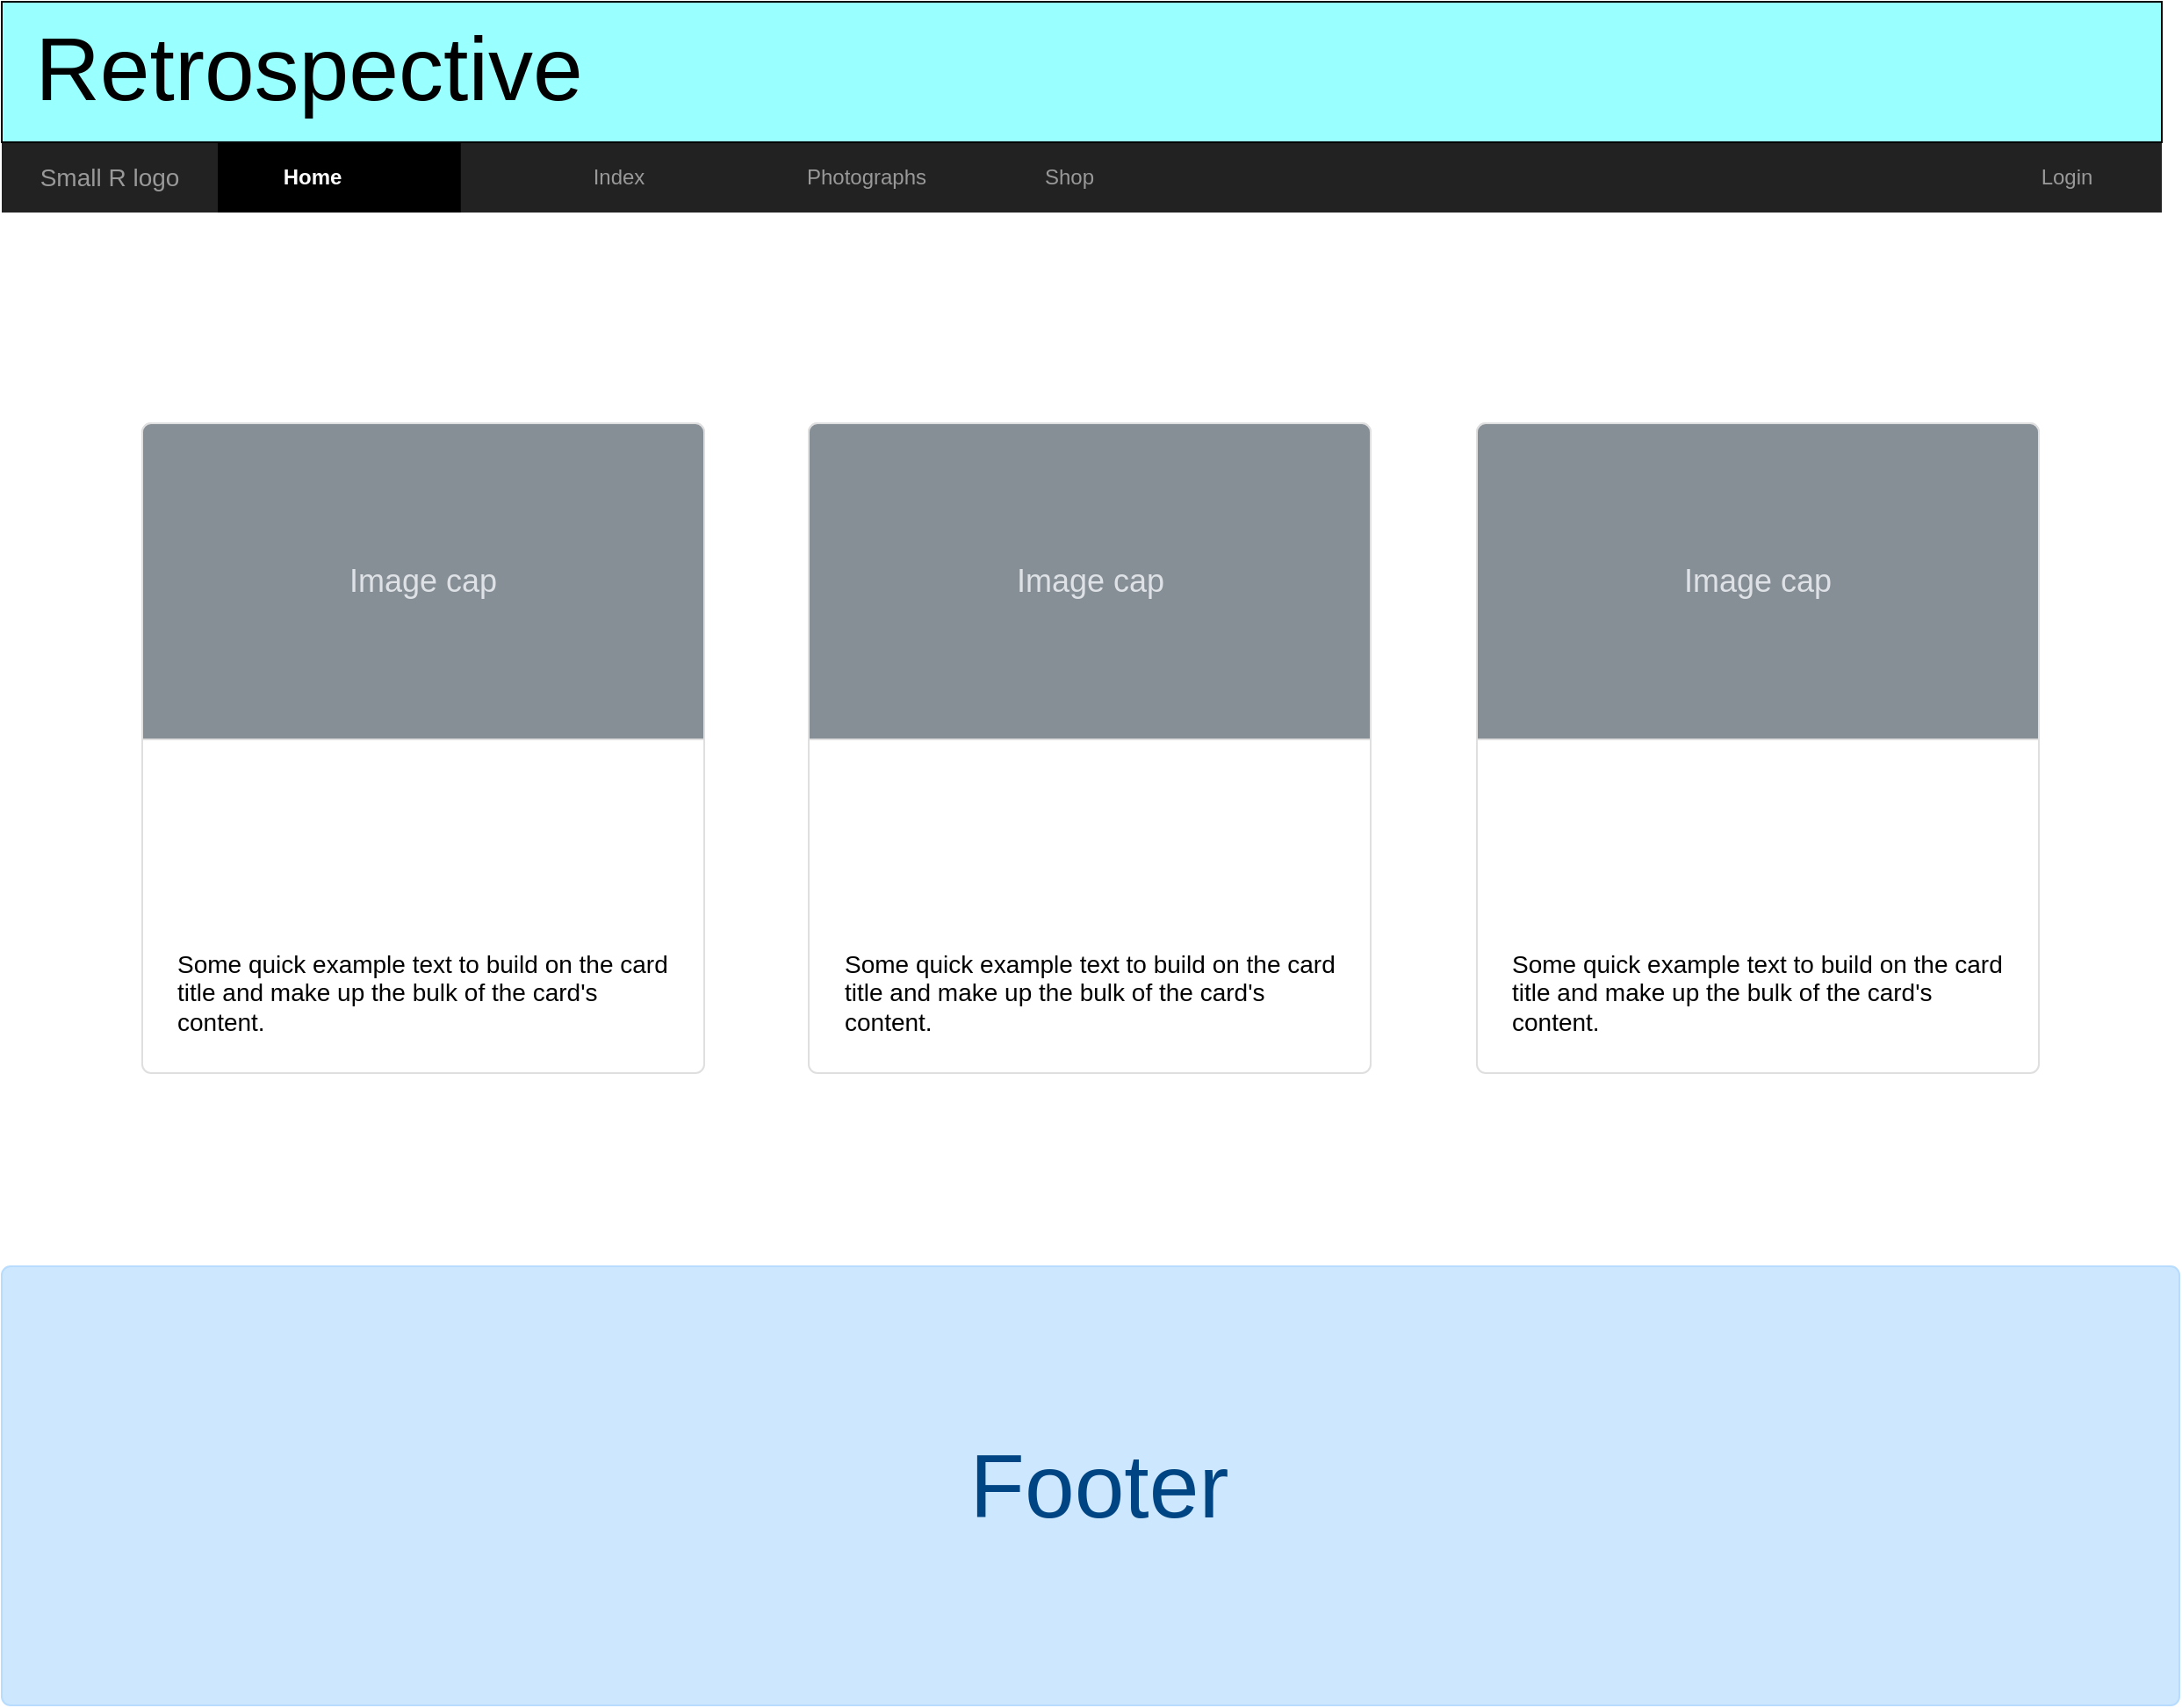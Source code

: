 <mxfile version="16.4.2" type="github" pages="4">
  <diagram name="/ home page" id="c9db0220-8083-56f3-ca83-edcdcd058819">
    <mxGraphModel dx="1293" dy="794" grid="1" gridSize="10" guides="1" tooltips="1" connect="1" arrows="1" fold="1" page="1" pageScale="1.5" pageWidth="826" pageHeight="1169" background="none" math="0" shadow="0">
      <root>
        <mxCell id="0" style=";html=1;" />
        <mxCell id="1" style=";html=1;" parent="0" />
        <mxCell id="3d76a8aef4d5c911-1" value="" style="html=1;shadow=0;dashed=0;shape=mxgraph.bootstrap.rect;fillColor=#222222;strokeColor=none;whiteSpace=wrap;rounded=0;fontSize=12;fontColor=#000000;align=center;" parent="1" vertex="1">
          <mxGeometry y="80" width="1230" height="40" as="geometry" />
        </mxCell>
        <mxCell id="3d76a8aef4d5c911-2" value="Small R logo" style="html=1;shadow=0;dashed=0;fillColor=none;strokeColor=none;shape=mxgraph.bootstrap.rect;fontColor=#999999;fontSize=14;whiteSpace=wrap;" parent="3d76a8aef4d5c911-1" vertex="1">
          <mxGeometry width="123" height="40" as="geometry" />
        </mxCell>
        <mxCell id="3d76a8aef4d5c911-3" value="&lt;b&gt;Home&lt;/b&gt;" style="html=1;shadow=0;dashed=0;shape=mxgraph.bootstrap.rect;fillColor=#000000;strokeColor=none;fontColor=#ffffff;spacingRight=30;whiteSpace=wrap;" parent="3d76a8aef4d5c911-1" vertex="1">
          <mxGeometry x="123" width="138.375" height="40" as="geometry" />
        </mxCell>
        <mxCell id="3d76a8aef4d5c911-7" value="Photographs" style="html=1;shadow=0;dashed=0;fillColor=none;strokeColor=none;shape=mxgraph.bootstrap.rect;fontColor=#999999;whiteSpace=wrap;" parent="3d76a8aef4d5c911-1" vertex="1">
          <mxGeometry x="430.5" width="123" height="40" as="geometry" />
        </mxCell>
        <mxCell id="3d76a8aef4d5c911-8" value="Shop" style="html=1;shadow=0;dashed=0;fillColor=none;strokeColor=none;shape=mxgraph.bootstrap.rect;fontColor=#999999;whiteSpace=wrap;" parent="3d76a8aef4d5c911-1" vertex="1">
          <mxGeometry x="553.5" width="107.625" height="40" as="geometry" />
        </mxCell>
        <mxCell id="3d76a8aef4d5c911-10" value="Login" style="html=1;shadow=0;dashed=0;fillColor=none;strokeColor=none;shape=mxgraph.bootstrap.rect;fontColor=#999999;whiteSpace=wrap;" parent="3d76a8aef4d5c911-1" vertex="1">
          <mxGeometry x="1122.375" width="107.625" height="40" as="geometry" />
        </mxCell>
        <mxCell id="6_kaInjYQc0dFKk6up9O-6" value="Index" style="html=1;shadow=0;dashed=0;fillColor=none;strokeColor=none;shape=mxgraph.bootstrap.rect;fontColor=#999999;whiteSpace=wrap;" vertex="1" parent="3d76a8aef4d5c911-1">
          <mxGeometry x="290" width="123" height="40" as="geometry" />
        </mxCell>
        <mxCell id="6_kaInjYQc0dFKk6up9O-3" value="" style="rounded=0;whiteSpace=wrap;html=1;fillColor=#99FFFF;" vertex="1" parent="1">
          <mxGeometry width="1230" height="80" as="geometry" />
        </mxCell>
        <mxCell id="6_kaInjYQc0dFKk6up9O-4" value="Retrospective" style="text;html=1;strokeColor=none;fillColor=none;align=center;verticalAlign=middle;whiteSpace=wrap;rounded=0;fontSize=51;" vertex="1" parent="1">
          <mxGeometry x="20" y="20" width="310" height="35" as="geometry" />
        </mxCell>
        <mxCell id="23phkxzjyzWYcFBjqeep-15" value="Some quick example text to build on the card title and make up the bulk of the card&#39;s content." style="html=1;shadow=0;dashed=0;shape=mxgraph.bootstrap.rrect;rSize=5;strokeColor=#DFDFDF;html=1;whiteSpace=wrap;fillColor=#ffffff;fontColor=#000000;verticalAlign=bottom;align=left;spacing=20;fontSize=14;" vertex="1" parent="1">
          <mxGeometry x="80" y="240" width="320" height="370" as="geometry" />
        </mxCell>
        <mxCell id="23phkxzjyzWYcFBjqeep-16" value="Image cap" style="html=1;shadow=0;dashed=0;shape=mxgraph.bootstrap.topButton;rSize=5;perimeter=none;whiteSpace=wrap;fillColor=#868E96;strokeColor=#DFDFDF;fontColor=#DEE2E6;resizeWidth=1;fontSize=18;" vertex="1" parent="23phkxzjyzWYcFBjqeep-15">
          <mxGeometry width="320" height="180" relative="1" as="geometry" />
        </mxCell>
        <mxCell id="23phkxzjyzWYcFBjqeep-17" value="Some quick example text to build on the card title and make up the bulk of the card&#39;s content." style="html=1;shadow=0;dashed=0;shape=mxgraph.bootstrap.rrect;rSize=5;strokeColor=#DFDFDF;html=1;whiteSpace=wrap;fillColor=#ffffff;fontColor=#000000;verticalAlign=bottom;align=left;spacing=20;fontSize=14;" vertex="1" parent="1">
          <mxGeometry x="459.5" y="240" width="320" height="370" as="geometry" />
        </mxCell>
        <mxCell id="23phkxzjyzWYcFBjqeep-18" value="Image cap" style="html=1;shadow=0;dashed=0;shape=mxgraph.bootstrap.topButton;rSize=5;perimeter=none;whiteSpace=wrap;fillColor=#868E96;strokeColor=#DFDFDF;fontColor=#DEE2E6;resizeWidth=1;fontSize=18;" vertex="1" parent="23phkxzjyzWYcFBjqeep-17">
          <mxGeometry width="320" height="180" relative="1" as="geometry" />
        </mxCell>
        <mxCell id="23phkxzjyzWYcFBjqeep-19" value="Some quick example text to build on the card title and make up the bulk of the card&#39;s content." style="html=1;shadow=0;dashed=0;shape=mxgraph.bootstrap.rrect;rSize=5;strokeColor=#DFDFDF;html=1;whiteSpace=wrap;fillColor=#ffffff;fontColor=#000000;verticalAlign=bottom;align=left;spacing=20;fontSize=14;" vertex="1" parent="1">
          <mxGeometry x="840" y="240" width="320" height="370" as="geometry" />
        </mxCell>
        <mxCell id="23phkxzjyzWYcFBjqeep-20" value="Image cap" style="html=1;shadow=0;dashed=0;shape=mxgraph.bootstrap.topButton;rSize=5;perimeter=none;whiteSpace=wrap;fillColor=#868E96;strokeColor=#DFDFDF;fontColor=#DEE2E6;resizeWidth=1;fontSize=18;" vertex="1" parent="23phkxzjyzWYcFBjqeep-19">
          <mxGeometry width="320" height="180" relative="1" as="geometry" />
        </mxCell>
        <mxCell id="23phkxzjyzWYcFBjqeep-22" value="Footer" style="html=1;shadow=0;dashed=0;shape=mxgraph.bootstrap.rrect;rSize=5;strokeColor=#B8DCFE;strokeWidth=1;fillColor=#CCE7FE;fontColor=#004583;whiteSpace=wrap;align=center;verticalAlign=middle;spacingLeft=10;fontSize=51;" vertex="1" parent="1">
          <mxGeometry y="720" width="1240" height="250" as="geometry" />
        </mxCell>
      </root>
    </mxGraphModel>
  </diagram>
  <diagram name="Index" id="-jwVXMNPlqYaNXGx-u_E">
    <mxGraphModel dx="1293" dy="794" grid="1" gridSize="10" guides="1" tooltips="1" connect="1" arrows="1" fold="1" page="1" pageScale="1.5" pageWidth="826" pageHeight="1169" background="none" math="0" shadow="0">
      <root>
        <mxCell id="JL98l5iuzYsjPP6MtUeZ-0" style=";html=1;" />
        <mxCell id="JL98l5iuzYsjPP6MtUeZ-1" style=";html=1;" parent="JL98l5iuzYsjPP6MtUeZ-0" />
        <mxCell id="JL98l5iuzYsjPP6MtUeZ-2" value="" style="html=1;shadow=0;dashed=0;shape=mxgraph.bootstrap.rect;fillColor=#222222;strokeColor=none;whiteSpace=wrap;rounded=0;fontSize=12;fontColor=#000000;align=center;" vertex="1" parent="JL98l5iuzYsjPP6MtUeZ-1">
          <mxGeometry y="80" width="1230" height="40" as="geometry" />
        </mxCell>
        <mxCell id="JL98l5iuzYsjPP6MtUeZ-3" value="Small R logo" style="html=1;shadow=0;dashed=0;fillColor=none;strokeColor=none;shape=mxgraph.bootstrap.rect;fontColor=#999999;fontSize=14;whiteSpace=wrap;" vertex="1" parent="JL98l5iuzYsjPP6MtUeZ-2">
          <mxGeometry width="123" height="40" as="geometry" />
        </mxCell>
        <mxCell id="JL98l5iuzYsjPP6MtUeZ-4" value="&lt;font color=&quot;#cccccc&quot;&gt;Home&lt;/font&gt;" style="html=1;shadow=0;dashed=0;shape=mxgraph.bootstrap.rect;fillColor=#000000;strokeColor=none;fontColor=#ffffff;spacingRight=30;whiteSpace=wrap;" vertex="1" parent="JL98l5iuzYsjPP6MtUeZ-2">
          <mxGeometry x="123" width="138.375" height="40" as="geometry" />
        </mxCell>
        <mxCell id="JL98l5iuzYsjPP6MtUeZ-5" value="Photographs" style="html=1;shadow=0;dashed=0;fillColor=none;strokeColor=none;shape=mxgraph.bootstrap.rect;fontColor=#999999;whiteSpace=wrap;" vertex="1" parent="JL98l5iuzYsjPP6MtUeZ-2">
          <mxGeometry x="430.5" width="123" height="40" as="geometry" />
        </mxCell>
        <mxCell id="JL98l5iuzYsjPP6MtUeZ-6" value="Shop" style="html=1;shadow=0;dashed=0;fillColor=none;strokeColor=none;shape=mxgraph.bootstrap.rect;fontColor=#999999;whiteSpace=wrap;" vertex="1" parent="JL98l5iuzYsjPP6MtUeZ-2">
          <mxGeometry x="553.5" width="107.625" height="40" as="geometry" />
        </mxCell>
        <mxCell id="JL98l5iuzYsjPP6MtUeZ-7" value="Login" style="html=1;shadow=0;dashed=0;fillColor=none;strokeColor=none;shape=mxgraph.bootstrap.rect;fontColor=#999999;whiteSpace=wrap;" vertex="1" parent="JL98l5iuzYsjPP6MtUeZ-2">
          <mxGeometry x="1122.375" width="107.625" height="40" as="geometry" />
        </mxCell>
        <mxCell id="JL98l5iuzYsjPP6MtUeZ-8" value="&lt;b&gt;&lt;font color=&quot;#ffffff&quot;&gt;Index&lt;/font&gt;&lt;/b&gt;" style="html=1;shadow=0;dashed=0;fillColor=none;strokeColor=none;shape=mxgraph.bootstrap.rect;fontColor=#999999;whiteSpace=wrap;" vertex="1" parent="JL98l5iuzYsjPP6MtUeZ-2">
          <mxGeometry x="290" width="123" height="40" as="geometry" />
        </mxCell>
        <mxCell id="JL98l5iuzYsjPP6MtUeZ-9" value="" style="rounded=0;whiteSpace=wrap;html=1;fillColor=#FFFFFF;labelBackgroundColor=#FFFFFF;" vertex="1" parent="JL98l5iuzYsjPP6MtUeZ-1">
          <mxGeometry width="1230" height="80" as="geometry" />
        </mxCell>
        <mxCell id="JL98l5iuzYsjPP6MtUeZ-10" value="Retrospective" style="text;html=1;strokeColor=none;fillColor=none;align=center;verticalAlign=middle;whiteSpace=wrap;rounded=0;fontSize=51;" vertex="1" parent="JL98l5iuzYsjPP6MtUeZ-1">
          <mxGeometry x="20" y="20" width="310" height="35" as="geometry" />
        </mxCell>
        <mxCell id="JL98l5iuzYsjPP6MtUeZ-17" value="Footer" style="html=1;shadow=0;dashed=0;shape=mxgraph.bootstrap.rrect;rSize=5;strokeColor=#B8DCFE;strokeWidth=1;fillColor=#CCE7FE;fontColor=#004583;whiteSpace=wrap;align=center;verticalAlign=middle;spacingLeft=10;fontSize=51;" vertex="1" parent="JL98l5iuzYsjPP6MtUeZ-1">
          <mxGeometry y="720" width="1240" height="250" as="geometry" />
        </mxCell>
        <mxCell id="JL98l5iuzYsjPP6MtUeZ-18" value="All Photographers" style="text;html=1;strokeColor=none;fillColor=none;align=center;verticalAlign=middle;whiteSpace=wrap;rounded=0;fontSize=51;" vertex="1" parent="JL98l5iuzYsjPP6MtUeZ-1">
          <mxGeometry x="40" y="160" width="420" height="30" as="geometry" />
        </mxCell>
        <mxCell id="JL98l5iuzYsjPP6MtUeZ-20" value="Name" style="text;html=1;strokeColor=none;fillColor=none;align=center;verticalAlign=middle;whiteSpace=wrap;rounded=0;fontSize=30;" vertex="1" parent="JL98l5iuzYsjPP6MtUeZ-1">
          <mxGeometry x="10" y="240" width="170" height="30" as="geometry" />
        </mxCell>
        <mxCell id="JL98l5iuzYsjPP6MtUeZ-21" value="Name" style="text;html=1;strokeColor=none;fillColor=none;align=center;verticalAlign=middle;whiteSpace=wrap;rounded=0;fontSize=30;" vertex="1" parent="JL98l5iuzYsjPP6MtUeZ-1">
          <mxGeometry x="10" y="280" width="170" height="30" as="geometry" />
        </mxCell>
        <mxCell id="JL98l5iuzYsjPP6MtUeZ-22" value="Name" style="text;html=1;strokeColor=none;fillColor=none;align=center;verticalAlign=middle;whiteSpace=wrap;rounded=0;fontSize=30;" vertex="1" parent="JL98l5iuzYsjPP6MtUeZ-1">
          <mxGeometry x="10" y="320" width="170" height="30" as="geometry" />
        </mxCell>
        <mxCell id="JL98l5iuzYsjPP6MtUeZ-23" value="Name" style="text;html=1;strokeColor=none;fillColor=none;align=center;verticalAlign=middle;whiteSpace=wrap;rounded=0;fontSize=30;" vertex="1" parent="JL98l5iuzYsjPP6MtUeZ-1">
          <mxGeometry x="10" y="360" width="170" height="30" as="geometry" />
        </mxCell>
        <mxCell id="JL98l5iuzYsjPP6MtUeZ-24" value="Name" style="text;html=1;strokeColor=none;fillColor=none;align=center;verticalAlign=middle;whiteSpace=wrap;rounded=0;fontSize=30;" vertex="1" parent="JL98l5iuzYsjPP6MtUeZ-1">
          <mxGeometry x="10" y="400" width="170" height="30" as="geometry" />
        </mxCell>
        <mxCell id="JL98l5iuzYsjPP6MtUeZ-25" value="Name" style="text;html=1;strokeColor=none;fillColor=none;align=center;verticalAlign=middle;whiteSpace=wrap;rounded=0;fontSize=30;" vertex="1" parent="JL98l5iuzYsjPP6MtUeZ-1">
          <mxGeometry x="10" y="440" width="170" height="30" as="geometry" />
        </mxCell>
      </root>
    </mxGraphModel>
  </diagram>
  <diagram name="Photographs" id="oCT1EpbxcKH7uOTOq-1W">
    <mxGraphModel dx="1293" dy="794" grid="1" gridSize="10" guides="1" tooltips="1" connect="1" arrows="1" fold="1" page="1" pageScale="1.5" pageWidth="826" pageHeight="1169" background="none" math="0" shadow="0">
      <root>
        <mxCell id="uutDmeLwpnbdSCwLQgvT-0" style=";html=1;" />
        <mxCell id="uutDmeLwpnbdSCwLQgvT-1" style=";html=1;" parent="uutDmeLwpnbdSCwLQgvT-0" />
        <mxCell id="uutDmeLwpnbdSCwLQgvT-2" value="" style="html=1;shadow=0;dashed=0;shape=mxgraph.bootstrap.rect;fillColor=#222222;strokeColor=none;whiteSpace=wrap;rounded=0;fontSize=12;fontColor=#000000;align=center;" vertex="1" parent="uutDmeLwpnbdSCwLQgvT-1">
          <mxGeometry y="80" width="1230" height="40" as="geometry" />
        </mxCell>
        <mxCell id="uutDmeLwpnbdSCwLQgvT-3" value="Small R logo" style="html=1;shadow=0;dashed=0;fillColor=none;strokeColor=none;shape=mxgraph.bootstrap.rect;fontColor=#999999;fontSize=14;whiteSpace=wrap;" vertex="1" parent="uutDmeLwpnbdSCwLQgvT-2">
          <mxGeometry width="123" height="40" as="geometry" />
        </mxCell>
        <mxCell id="uutDmeLwpnbdSCwLQgvT-4" value="&lt;font color=&quot;#cccccc&quot;&gt;Home&lt;/font&gt;" style="html=1;shadow=0;dashed=0;shape=mxgraph.bootstrap.rect;fillColor=#000000;strokeColor=none;fontColor=#ffffff;spacingRight=30;whiteSpace=wrap;" vertex="1" parent="uutDmeLwpnbdSCwLQgvT-2">
          <mxGeometry x="123" width="138.375" height="40" as="geometry" />
        </mxCell>
        <mxCell id="uutDmeLwpnbdSCwLQgvT-5" value="&lt;b&gt;&lt;font color=&quot;#ffffff&quot;&gt;Photographs&lt;/font&gt;&lt;/b&gt;" style="html=1;shadow=0;dashed=0;fillColor=none;strokeColor=none;shape=mxgraph.bootstrap.rect;fontColor=#999999;whiteSpace=wrap;" vertex="1" parent="uutDmeLwpnbdSCwLQgvT-2">
          <mxGeometry x="430.5" width="123" height="40" as="geometry" />
        </mxCell>
        <mxCell id="uutDmeLwpnbdSCwLQgvT-6" value="Shop" style="html=1;shadow=0;dashed=0;fillColor=none;strokeColor=none;shape=mxgraph.bootstrap.rect;fontColor=#999999;whiteSpace=wrap;" vertex="1" parent="uutDmeLwpnbdSCwLQgvT-2">
          <mxGeometry x="553.5" width="107.625" height="40" as="geometry" />
        </mxCell>
        <mxCell id="uutDmeLwpnbdSCwLQgvT-7" value="Login" style="html=1;shadow=0;dashed=0;fillColor=none;strokeColor=none;shape=mxgraph.bootstrap.rect;fontColor=#999999;whiteSpace=wrap;" vertex="1" parent="uutDmeLwpnbdSCwLQgvT-2">
          <mxGeometry x="1122.375" width="107.625" height="40" as="geometry" />
        </mxCell>
        <mxCell id="uutDmeLwpnbdSCwLQgvT-8" value="&lt;font color=&quot;#cccccc&quot;&gt;Index&lt;/font&gt;" style="html=1;shadow=0;dashed=0;fillColor=none;strokeColor=none;shape=mxgraph.bootstrap.rect;fontColor=#999999;whiteSpace=wrap;" vertex="1" parent="uutDmeLwpnbdSCwLQgvT-2">
          <mxGeometry x="290" width="123" height="40" as="geometry" />
        </mxCell>
        <mxCell id="uutDmeLwpnbdSCwLQgvT-9" value="" style="rounded=0;whiteSpace=wrap;html=1;fillColor=#FFFFFF;labelBackgroundColor=#FFFFFF;" vertex="1" parent="uutDmeLwpnbdSCwLQgvT-1">
          <mxGeometry width="1230" height="80" as="geometry" />
        </mxCell>
        <mxCell id="uutDmeLwpnbdSCwLQgvT-10" value="Retrospective" style="text;html=1;strokeColor=none;fillColor=none;align=center;verticalAlign=middle;whiteSpace=wrap;rounded=0;fontSize=51;" vertex="1" parent="uutDmeLwpnbdSCwLQgvT-1">
          <mxGeometry x="20" y="20" width="310" height="35" as="geometry" />
        </mxCell>
        <mxCell id="uutDmeLwpnbdSCwLQgvT-11" value="Footer" style="html=1;shadow=0;dashed=0;shape=mxgraph.bootstrap.rrect;rSize=5;strokeColor=#B8DCFE;strokeWidth=1;fillColor=#CCE7FE;fontColor=#004583;whiteSpace=wrap;align=center;verticalAlign=middle;spacingLeft=10;fontSize=51;" vertex="1" parent="uutDmeLwpnbdSCwLQgvT-1">
          <mxGeometry y="720" width="1240" height="250" as="geometry" />
        </mxCell>
        <mxCell id="uutDmeLwpnbdSCwLQgvT-12" value="Photographs" style="text;html=1;strokeColor=none;fillColor=none;align=center;verticalAlign=middle;whiteSpace=wrap;rounded=0;fontSize=51;" vertex="1" parent="uutDmeLwpnbdSCwLQgvT-1">
          <mxGeometry x="40" y="160" width="330" height="30" as="geometry" />
        </mxCell>
      </root>
    </mxGraphModel>
  </diagram>
  <diagram name="Login" id="AaDat34RplRleGSI142a">
    <mxGraphModel dx="1293" dy="794" grid="1" gridSize="10" guides="1" tooltips="1" connect="1" arrows="1" fold="1" page="1" pageScale="1.5" pageWidth="826" pageHeight="1169" background="none" math="0" shadow="0">
      <root>
        <mxCell id="9MXV7O9JpNRwR1q8kV3y-0" style=";html=1;" />
        <mxCell id="9MXV7O9JpNRwR1q8kV3y-1" style=";html=1;" parent="9MXV7O9JpNRwR1q8kV3y-0" />
        <mxCell id="9MXV7O9JpNRwR1q8kV3y-2" value="" style="html=1;shadow=0;dashed=0;shape=mxgraph.bootstrap.rect;fillColor=#222222;strokeColor=none;whiteSpace=wrap;rounded=0;fontSize=12;fontColor=#000000;align=center;" vertex="1" parent="9MXV7O9JpNRwR1q8kV3y-1">
          <mxGeometry y="80" width="1230" height="40" as="geometry" />
        </mxCell>
        <mxCell id="9MXV7O9JpNRwR1q8kV3y-3" value="Small R logo" style="html=1;shadow=0;dashed=0;fillColor=none;strokeColor=none;shape=mxgraph.bootstrap.rect;fontColor=#999999;fontSize=14;whiteSpace=wrap;" vertex="1" parent="9MXV7O9JpNRwR1q8kV3y-2">
          <mxGeometry width="123" height="40" as="geometry" />
        </mxCell>
        <mxCell id="9MXV7O9JpNRwR1q8kV3y-4" value="&lt;font color=&quot;#cccccc&quot;&gt;Home&lt;/font&gt;" style="html=1;shadow=0;dashed=0;shape=mxgraph.bootstrap.rect;fillColor=#000000;strokeColor=none;fontColor=#ffffff;spacingRight=30;whiteSpace=wrap;" vertex="1" parent="9MXV7O9JpNRwR1q8kV3y-2">
          <mxGeometry x="123" width="138.375" height="40" as="geometry" />
        </mxCell>
        <mxCell id="9MXV7O9JpNRwR1q8kV3y-5" value="&lt;font color=&quot;#cccccc&quot;&gt;Photographs&lt;/font&gt;" style="html=1;shadow=0;dashed=0;fillColor=none;strokeColor=none;shape=mxgraph.bootstrap.rect;fontColor=#999999;whiteSpace=wrap;" vertex="1" parent="9MXV7O9JpNRwR1q8kV3y-2">
          <mxGeometry x="430.5" width="123" height="40" as="geometry" />
        </mxCell>
        <mxCell id="9MXV7O9JpNRwR1q8kV3y-6" value="Shop" style="html=1;shadow=0;dashed=0;fillColor=none;strokeColor=none;shape=mxgraph.bootstrap.rect;fontColor=#999999;whiteSpace=wrap;" vertex="1" parent="9MXV7O9JpNRwR1q8kV3y-2">
          <mxGeometry x="553.5" width="107.625" height="40" as="geometry" />
        </mxCell>
        <mxCell id="9MXV7O9JpNRwR1q8kV3y-7" value="&lt;b&gt;&lt;font color=&quot;#ffffff&quot;&gt;Login&lt;/font&gt;&lt;/b&gt;" style="html=1;shadow=0;dashed=0;fillColor=none;strokeColor=none;shape=mxgraph.bootstrap.rect;fontColor=#999999;whiteSpace=wrap;" vertex="1" parent="9MXV7O9JpNRwR1q8kV3y-2">
          <mxGeometry x="1122.375" width="107.625" height="40" as="geometry" />
        </mxCell>
        <mxCell id="9MXV7O9JpNRwR1q8kV3y-8" value="&lt;font color=&quot;#cccccc&quot;&gt;Index&lt;/font&gt;" style="html=1;shadow=0;dashed=0;fillColor=none;strokeColor=none;shape=mxgraph.bootstrap.rect;fontColor=#999999;whiteSpace=wrap;" vertex="1" parent="9MXV7O9JpNRwR1q8kV3y-2">
          <mxGeometry x="290" width="123" height="40" as="geometry" />
        </mxCell>
        <mxCell id="9MXV7O9JpNRwR1q8kV3y-9" value="" style="rounded=0;whiteSpace=wrap;html=1;fillColor=#FFFFFF;labelBackgroundColor=#FFFFFF;" vertex="1" parent="9MXV7O9JpNRwR1q8kV3y-1">
          <mxGeometry width="1230" height="80" as="geometry" />
        </mxCell>
        <mxCell id="9MXV7O9JpNRwR1q8kV3y-10" value="Retrospective" style="text;html=1;strokeColor=none;fillColor=none;align=center;verticalAlign=middle;whiteSpace=wrap;rounded=0;fontSize=51;" vertex="1" parent="9MXV7O9JpNRwR1q8kV3y-1">
          <mxGeometry x="20" y="20" width="310" height="35" as="geometry" />
        </mxCell>
        <mxCell id="9MXV7O9JpNRwR1q8kV3y-11" value="Footer" style="html=1;shadow=0;dashed=0;shape=mxgraph.bootstrap.rrect;rSize=5;strokeColor=#B8DCFE;strokeWidth=1;fillColor=#CCE7FE;fontColor=#004583;whiteSpace=wrap;align=center;verticalAlign=middle;spacingLeft=10;fontSize=51;" vertex="1" parent="9MXV7O9JpNRwR1q8kV3y-1">
          <mxGeometry y="720" width="1240" height="250" as="geometry" />
        </mxCell>
        <mxCell id="09fE4uFNeGxnAIB9EPP5-0" value="&lt;font color=&quot;#000000&quot;&gt;Login&lt;/font&gt;" style="text;html=1;strokeColor=none;fillColor=none;align=center;verticalAlign=middle;whiteSpace=wrap;rounded=0;labelBackgroundColor=#FFFFFF;fontSize=30;fontColor=#FFFFFF;" vertex="1" parent="9MXV7O9JpNRwR1q8kV3y-1">
          <mxGeometry x="560" y="200" width="100" height="40" as="geometry" />
        </mxCell>
      </root>
    </mxGraphModel>
  </diagram>
</mxfile>

